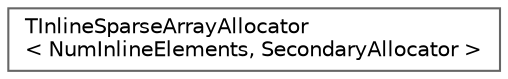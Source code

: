 digraph "Graphical Class Hierarchy"
{
 // INTERACTIVE_SVG=YES
 // LATEX_PDF_SIZE
  bgcolor="transparent";
  edge [fontname=Helvetica,fontsize=10,labelfontname=Helvetica,labelfontsize=10];
  node [fontname=Helvetica,fontsize=10,shape=box,height=0.2,width=0.4];
  rankdir="LR";
  Node0 [id="Node000000",label="TInlineSparseArrayAllocator\l\< NumInlineElements, SecondaryAllocator \>",height=0.2,width=0.4,color="grey40", fillcolor="white", style="filled",URL="$db/dd9/classTInlineSparseArrayAllocator.html",tooltip="An inline sparse array allocator that allows sizing of the inline allocations for a set number of ele..."];
}
